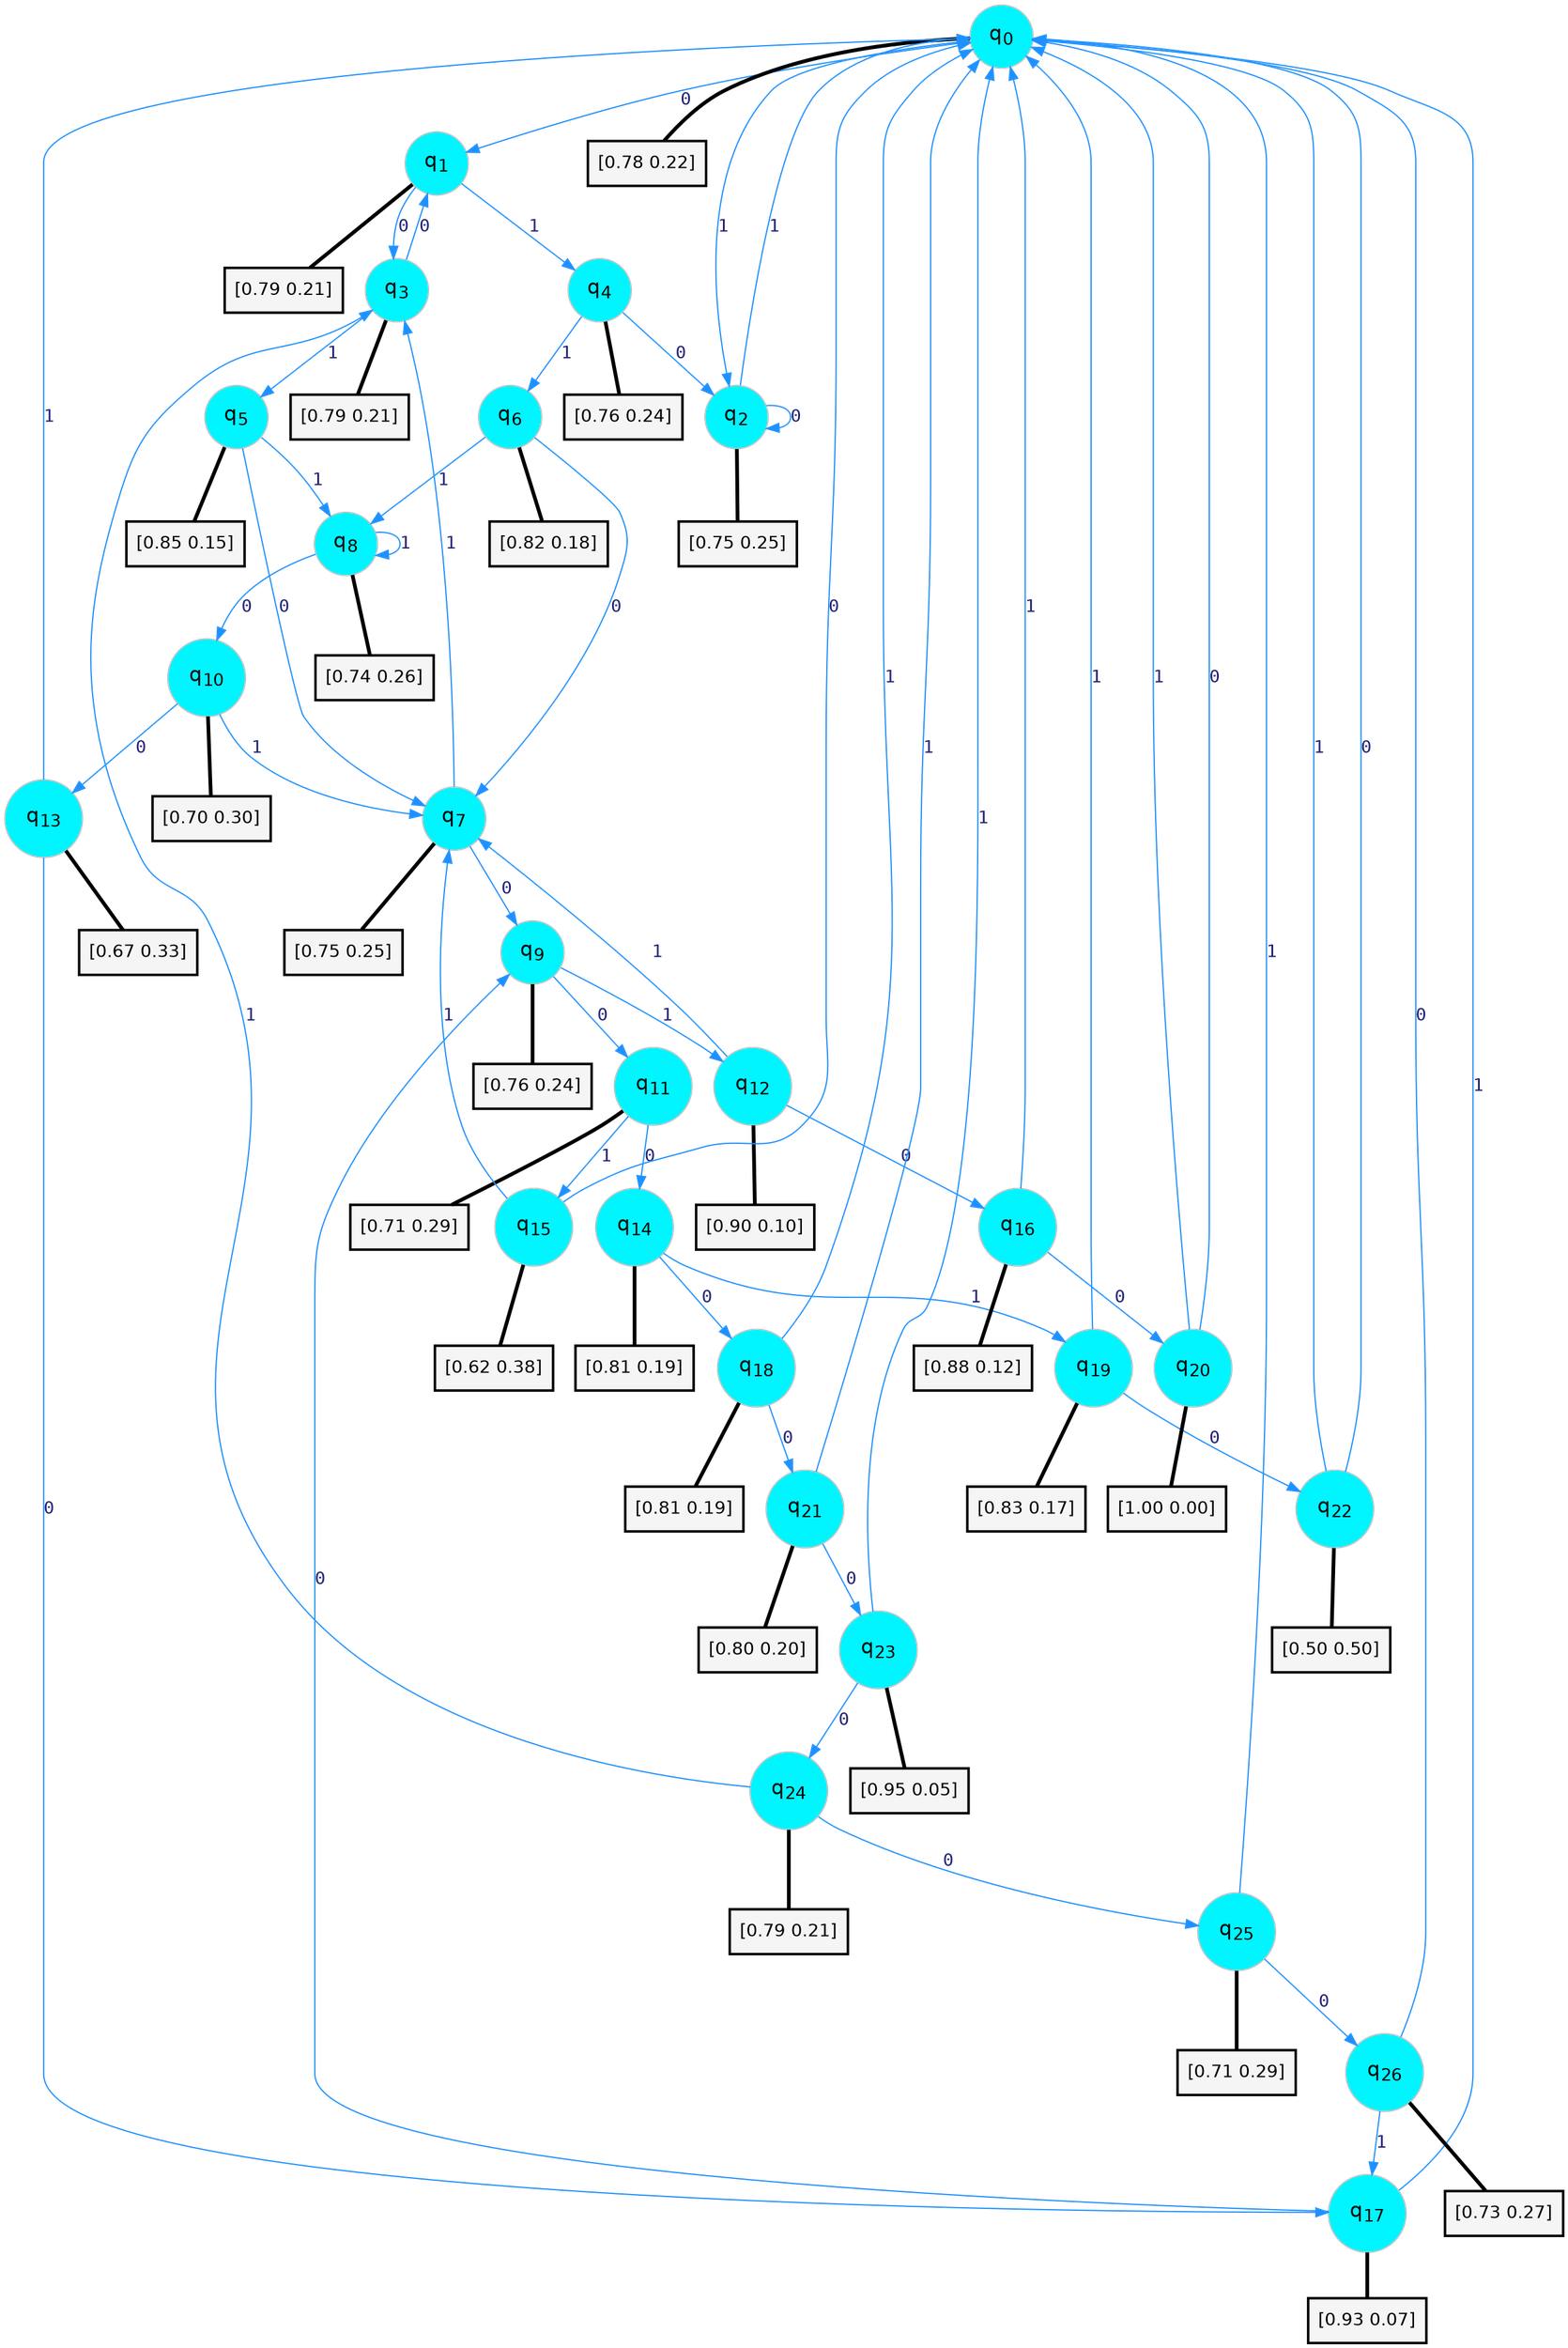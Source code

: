 digraph G {
graph [
bgcolor=transparent, dpi=300, rankdir=TD, size="40,25"];
node [
color=gray, fillcolor=turquoise1, fontcolor=black, fontname=Helvetica, fontsize=16, fontweight=bold, shape=circle, style=filled];
edge [
arrowsize=1, color=dodgerblue1, fontcolor=midnightblue, fontname=courier, fontweight=bold, penwidth=1, style=solid, weight=20];
0[label=<q<SUB>0</SUB>>];
1[label=<q<SUB>1</SUB>>];
2[label=<q<SUB>2</SUB>>];
3[label=<q<SUB>3</SUB>>];
4[label=<q<SUB>4</SUB>>];
5[label=<q<SUB>5</SUB>>];
6[label=<q<SUB>6</SUB>>];
7[label=<q<SUB>7</SUB>>];
8[label=<q<SUB>8</SUB>>];
9[label=<q<SUB>9</SUB>>];
10[label=<q<SUB>10</SUB>>];
11[label=<q<SUB>11</SUB>>];
12[label=<q<SUB>12</SUB>>];
13[label=<q<SUB>13</SUB>>];
14[label=<q<SUB>14</SUB>>];
15[label=<q<SUB>15</SUB>>];
16[label=<q<SUB>16</SUB>>];
17[label=<q<SUB>17</SUB>>];
18[label=<q<SUB>18</SUB>>];
19[label=<q<SUB>19</SUB>>];
20[label=<q<SUB>20</SUB>>];
21[label=<q<SUB>21</SUB>>];
22[label=<q<SUB>22</SUB>>];
23[label=<q<SUB>23</SUB>>];
24[label=<q<SUB>24</SUB>>];
25[label=<q<SUB>25</SUB>>];
26[label=<q<SUB>26</SUB>>];
27[label="[0.78 0.22]", shape=box,fontcolor=black, fontname=Helvetica, fontsize=14, penwidth=2, fillcolor=whitesmoke,color=black];
28[label="[0.79 0.21]", shape=box,fontcolor=black, fontname=Helvetica, fontsize=14, penwidth=2, fillcolor=whitesmoke,color=black];
29[label="[0.75 0.25]", shape=box,fontcolor=black, fontname=Helvetica, fontsize=14, penwidth=2, fillcolor=whitesmoke,color=black];
30[label="[0.79 0.21]", shape=box,fontcolor=black, fontname=Helvetica, fontsize=14, penwidth=2, fillcolor=whitesmoke,color=black];
31[label="[0.76 0.24]", shape=box,fontcolor=black, fontname=Helvetica, fontsize=14, penwidth=2, fillcolor=whitesmoke,color=black];
32[label="[0.85 0.15]", shape=box,fontcolor=black, fontname=Helvetica, fontsize=14, penwidth=2, fillcolor=whitesmoke,color=black];
33[label="[0.82 0.18]", shape=box,fontcolor=black, fontname=Helvetica, fontsize=14, penwidth=2, fillcolor=whitesmoke,color=black];
34[label="[0.75 0.25]", shape=box,fontcolor=black, fontname=Helvetica, fontsize=14, penwidth=2, fillcolor=whitesmoke,color=black];
35[label="[0.74 0.26]", shape=box,fontcolor=black, fontname=Helvetica, fontsize=14, penwidth=2, fillcolor=whitesmoke,color=black];
36[label="[0.76 0.24]", shape=box,fontcolor=black, fontname=Helvetica, fontsize=14, penwidth=2, fillcolor=whitesmoke,color=black];
37[label="[0.70 0.30]", shape=box,fontcolor=black, fontname=Helvetica, fontsize=14, penwidth=2, fillcolor=whitesmoke,color=black];
38[label="[0.71 0.29]", shape=box,fontcolor=black, fontname=Helvetica, fontsize=14, penwidth=2, fillcolor=whitesmoke,color=black];
39[label="[0.90 0.10]", shape=box,fontcolor=black, fontname=Helvetica, fontsize=14, penwidth=2, fillcolor=whitesmoke,color=black];
40[label="[0.67 0.33]", shape=box,fontcolor=black, fontname=Helvetica, fontsize=14, penwidth=2, fillcolor=whitesmoke,color=black];
41[label="[0.81 0.19]", shape=box,fontcolor=black, fontname=Helvetica, fontsize=14, penwidth=2, fillcolor=whitesmoke,color=black];
42[label="[0.62 0.38]", shape=box,fontcolor=black, fontname=Helvetica, fontsize=14, penwidth=2, fillcolor=whitesmoke,color=black];
43[label="[0.88 0.12]", shape=box,fontcolor=black, fontname=Helvetica, fontsize=14, penwidth=2, fillcolor=whitesmoke,color=black];
44[label="[0.93 0.07]", shape=box,fontcolor=black, fontname=Helvetica, fontsize=14, penwidth=2, fillcolor=whitesmoke,color=black];
45[label="[0.81 0.19]", shape=box,fontcolor=black, fontname=Helvetica, fontsize=14, penwidth=2, fillcolor=whitesmoke,color=black];
46[label="[0.83 0.17]", shape=box,fontcolor=black, fontname=Helvetica, fontsize=14, penwidth=2, fillcolor=whitesmoke,color=black];
47[label="[1.00 0.00]", shape=box,fontcolor=black, fontname=Helvetica, fontsize=14, penwidth=2, fillcolor=whitesmoke,color=black];
48[label="[0.80 0.20]", shape=box,fontcolor=black, fontname=Helvetica, fontsize=14, penwidth=2, fillcolor=whitesmoke,color=black];
49[label="[0.50 0.50]", shape=box,fontcolor=black, fontname=Helvetica, fontsize=14, penwidth=2, fillcolor=whitesmoke,color=black];
50[label="[0.95 0.05]", shape=box,fontcolor=black, fontname=Helvetica, fontsize=14, penwidth=2, fillcolor=whitesmoke,color=black];
51[label="[0.79 0.21]", shape=box,fontcolor=black, fontname=Helvetica, fontsize=14, penwidth=2, fillcolor=whitesmoke,color=black];
52[label="[0.71 0.29]", shape=box,fontcolor=black, fontname=Helvetica, fontsize=14, penwidth=2, fillcolor=whitesmoke,color=black];
53[label="[0.73 0.27]", shape=box,fontcolor=black, fontname=Helvetica, fontsize=14, penwidth=2, fillcolor=whitesmoke,color=black];
0->1 [label=0];
0->2 [label=1];
0->27 [arrowhead=none, penwidth=3,color=black];
1->3 [label=0];
1->4 [label=1];
1->28 [arrowhead=none, penwidth=3,color=black];
2->2 [label=0];
2->0 [label=1];
2->29 [arrowhead=none, penwidth=3,color=black];
3->1 [label=0];
3->5 [label=1];
3->30 [arrowhead=none, penwidth=3,color=black];
4->2 [label=0];
4->6 [label=1];
4->31 [arrowhead=none, penwidth=3,color=black];
5->7 [label=0];
5->8 [label=1];
5->32 [arrowhead=none, penwidth=3,color=black];
6->7 [label=0];
6->8 [label=1];
6->33 [arrowhead=none, penwidth=3,color=black];
7->9 [label=0];
7->3 [label=1];
7->34 [arrowhead=none, penwidth=3,color=black];
8->10 [label=0];
8->8 [label=1];
8->35 [arrowhead=none, penwidth=3,color=black];
9->11 [label=0];
9->12 [label=1];
9->36 [arrowhead=none, penwidth=3,color=black];
10->13 [label=0];
10->7 [label=1];
10->37 [arrowhead=none, penwidth=3,color=black];
11->14 [label=0];
11->15 [label=1];
11->38 [arrowhead=none, penwidth=3,color=black];
12->16 [label=0];
12->7 [label=1];
12->39 [arrowhead=none, penwidth=3,color=black];
13->17 [label=0];
13->0 [label=1];
13->40 [arrowhead=none, penwidth=3,color=black];
14->18 [label=0];
14->19 [label=1];
14->41 [arrowhead=none, penwidth=3,color=black];
15->0 [label=0];
15->7 [label=1];
15->42 [arrowhead=none, penwidth=3,color=black];
16->20 [label=0];
16->0 [label=1];
16->43 [arrowhead=none, penwidth=3,color=black];
17->9 [label=0];
17->0 [label=1];
17->44 [arrowhead=none, penwidth=3,color=black];
18->21 [label=0];
18->0 [label=1];
18->45 [arrowhead=none, penwidth=3,color=black];
19->22 [label=0];
19->0 [label=1];
19->46 [arrowhead=none, penwidth=3,color=black];
20->0 [label=0];
20->0 [label=1];
20->47 [arrowhead=none, penwidth=3,color=black];
21->23 [label=0];
21->0 [label=1];
21->48 [arrowhead=none, penwidth=3,color=black];
22->0 [label=0];
22->0 [label=1];
22->49 [arrowhead=none, penwidth=3,color=black];
23->24 [label=0];
23->0 [label=1];
23->50 [arrowhead=none, penwidth=3,color=black];
24->25 [label=0];
24->3 [label=1];
24->51 [arrowhead=none, penwidth=3,color=black];
25->26 [label=0];
25->0 [label=1];
25->52 [arrowhead=none, penwidth=3,color=black];
26->0 [label=0];
26->17 [label=1];
26->53 [arrowhead=none, penwidth=3,color=black];
}
